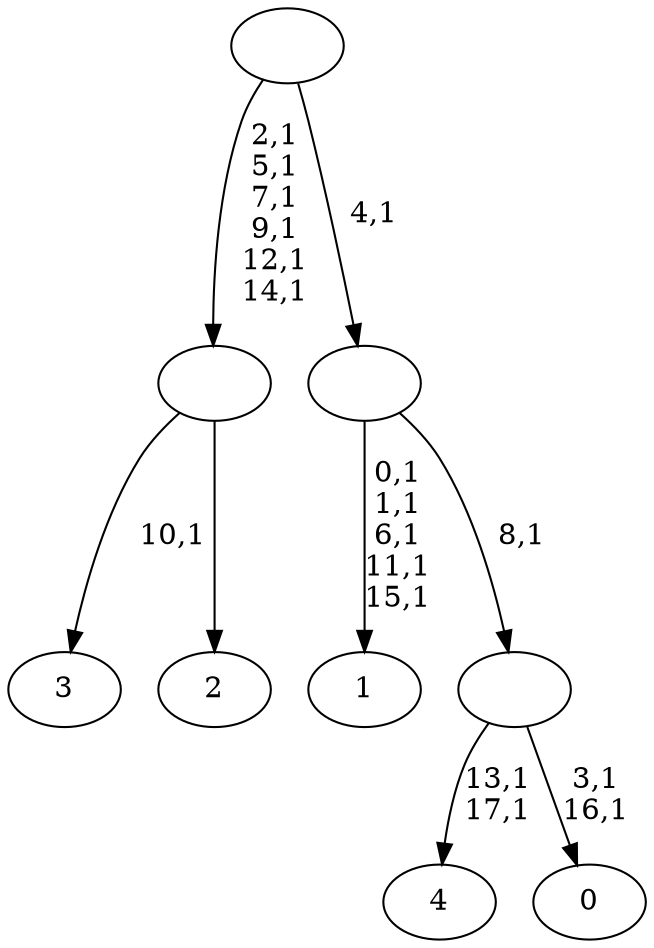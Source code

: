 digraph T {
	23 [label="4"]
	20 [label="3"]
	18 [label="2"]
	17 [label=""]
	11 [label="1"]
	5 [label="0"]
	2 [label=""]
	1 [label=""]
	0 [label=""]
	17 -> 20 [label="10,1"]
	17 -> 18 [label=""]
	2 -> 5 [label="3,1\n16,1"]
	2 -> 23 [label="13,1\n17,1"]
	1 -> 11 [label="0,1\n1,1\n6,1\n11,1\n15,1"]
	1 -> 2 [label="8,1"]
	0 -> 17 [label="2,1\n5,1\n7,1\n9,1\n12,1\n14,1"]
	0 -> 1 [label="4,1"]
}
